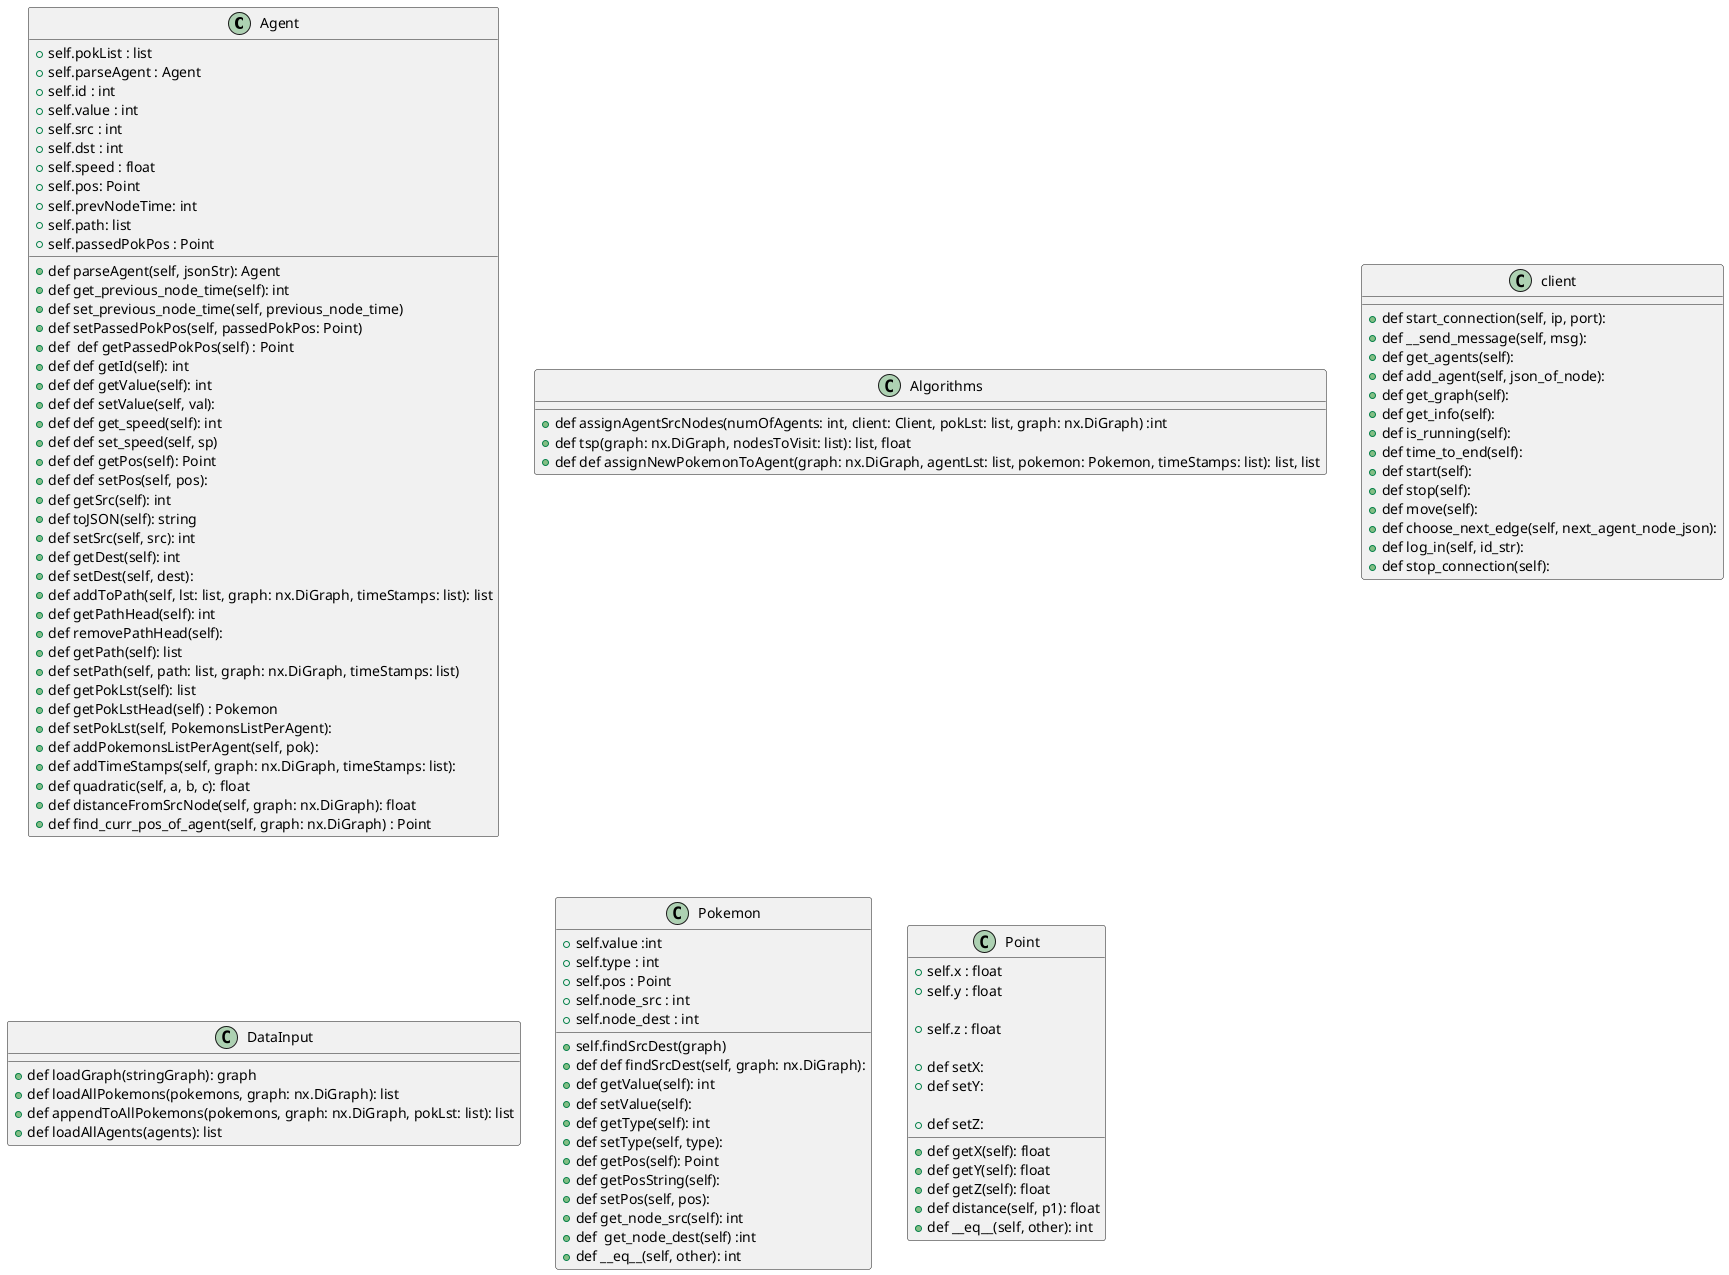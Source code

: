 @startuml
'https://plantuml.com/class-diagram

@startuml
'https://plantuml.com/sequence-diagram

class Agent{

+self.pokList : list
+self.parseAgent : Agent
+ self.id : int
+ self.value : int
+ self.src : int
+ self.dst : int
+ self.speed : float
+ self.pos: Point
+ self.prevNodeTime: int
+ self.path: list
+ self.passedPokPos : Point

+def parseAgent(self, jsonStr): Agent
+def get_previous_node_time(self): int
+def set_previous_node_time(self, previous_node_time)
+def setPassedPokPos(self, passedPokPos: Point)
+def  def getPassedPokPos(self) : Point
+def def getId(self): int
+def def getValue(self): int
+def def setValue(self, val):
+def def get_speed(self): int
+def def set_speed(self, sp)
+def def getPos(self): Point
+def def setPos(self, pos):
+ def getSrc(self): int
+def toJSON(self): string
+def setSrc(self, src): int
+def getDest(self): int
+def setDest(self, dest):
+def addToPath(self, lst: list, graph: nx.DiGraph, timeStamps: list): list
+def getPathHead(self): int
+def removePathHead(self):
+def getPath(self): list
+def setPath(self, path: list, graph: nx.DiGraph, timeStamps: list)
+def getPokLst(self): list
+def getPokLstHead(self) : Pokemon
+def setPokLst(self, PokemonsListPerAgent):
+def addPokemonsListPerAgent(self, pok):
+def addTimeStamps(self, graph: nx.DiGraph, timeStamps: list):
+def quadratic(self, a, b, c): float
+def distanceFromSrcNode(self, graph: nx.DiGraph): float
+def find_curr_pos_of_agent(self, graph: nx.DiGraph) : Point





}
class Algorithms{

+def assignAgentSrcNodes(numOfAgents: int, client: Client, pokLst: list, graph: nx.DiGraph) :int
+def tsp(graph: nx.DiGraph, nodesToVisit: list): list, float
+def def assignNewPokemonToAgent(graph: nx.DiGraph, agentLst: list, pokemon: Pokemon, timeStamps: list): list, list

}

class client{

+def start_connection(self, ip, port):
+def __send_message(self, msg):
+def get_agents(self):
+def add_agent(self, json_of_node):
+def get_graph(self):
+def get_info(self):
+def is_running(self):
+def time_to_end(self):
+def start(self):
+def stop(self):
+def move(self):
+def choose_next_edge(self, next_agent_node_json):
+def log_in(self, id_str):
+def stop_connection(self):

}

class DataInput{
+def loadGraph(stringGraph): graph
+def loadAllPokemons(pokemons, graph: nx.DiGraph): list
+def appendToAllPokemons(pokemons, graph: nx.DiGraph, pokLst: list): list
+def loadAllAgents(agents): list

}
class Pokemon{

+self.value :int
+self.type : int
+self.pos : Point
+self.node_src : int
+self.node_dest : int
+self.findSrcDest(graph)


+def def findSrcDest(self, graph: nx.DiGraph):
+def getValue(self): int
+def setValue(self):
+def getType(self): int
+def setType(self, type):
+def getPos(self): Point
+def getPosString(self):
+def setPos(self, pos):
+def get_node_src(self): int
+def  get_node_dest(self) :int
+ def __eq__(self, other): int
}

class Point{

+self.x : float
+self.y : float

+self.z : float

+def getX(self): float
+def setX:
+def getY(self): float
+def setY:

+def getZ(self): float
+def setZ:
+def distance(self, p1): float
+ def __eq__(self, other): int



}
@enduml